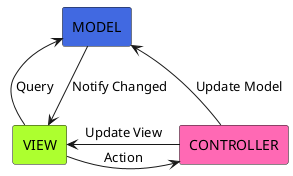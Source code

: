 @startuml mvc
rectangle V #GreenYellow[
VIEW
]
rectangle M #RoyalBlue[
MODEL
]
rectangle C #HotPink[
CONTROLLER
]

V -up-> M :Query
V -right-> C:Action
C -left-> V :Update View
C -up-> M: Update Model
M -down-> V: Notify Changed

@enduml

